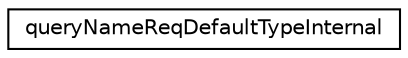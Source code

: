 digraph "类继承关系图"
{
 // LATEX_PDF_SIZE
  edge [fontname="Helvetica",fontsize="10",labelfontname="Helvetica",labelfontsize="10"];
  node [fontname="Helvetica",fontsize="10",shape=record];
  rankdir="LR";
  Node0 [label="queryNameReqDefaultTypeInternal",height=0.2,width=0.4,color="black", fillcolor="white", style="filled",URL="$structqueryNameReqDefaultTypeInternal.html",tooltip=" "];
}
